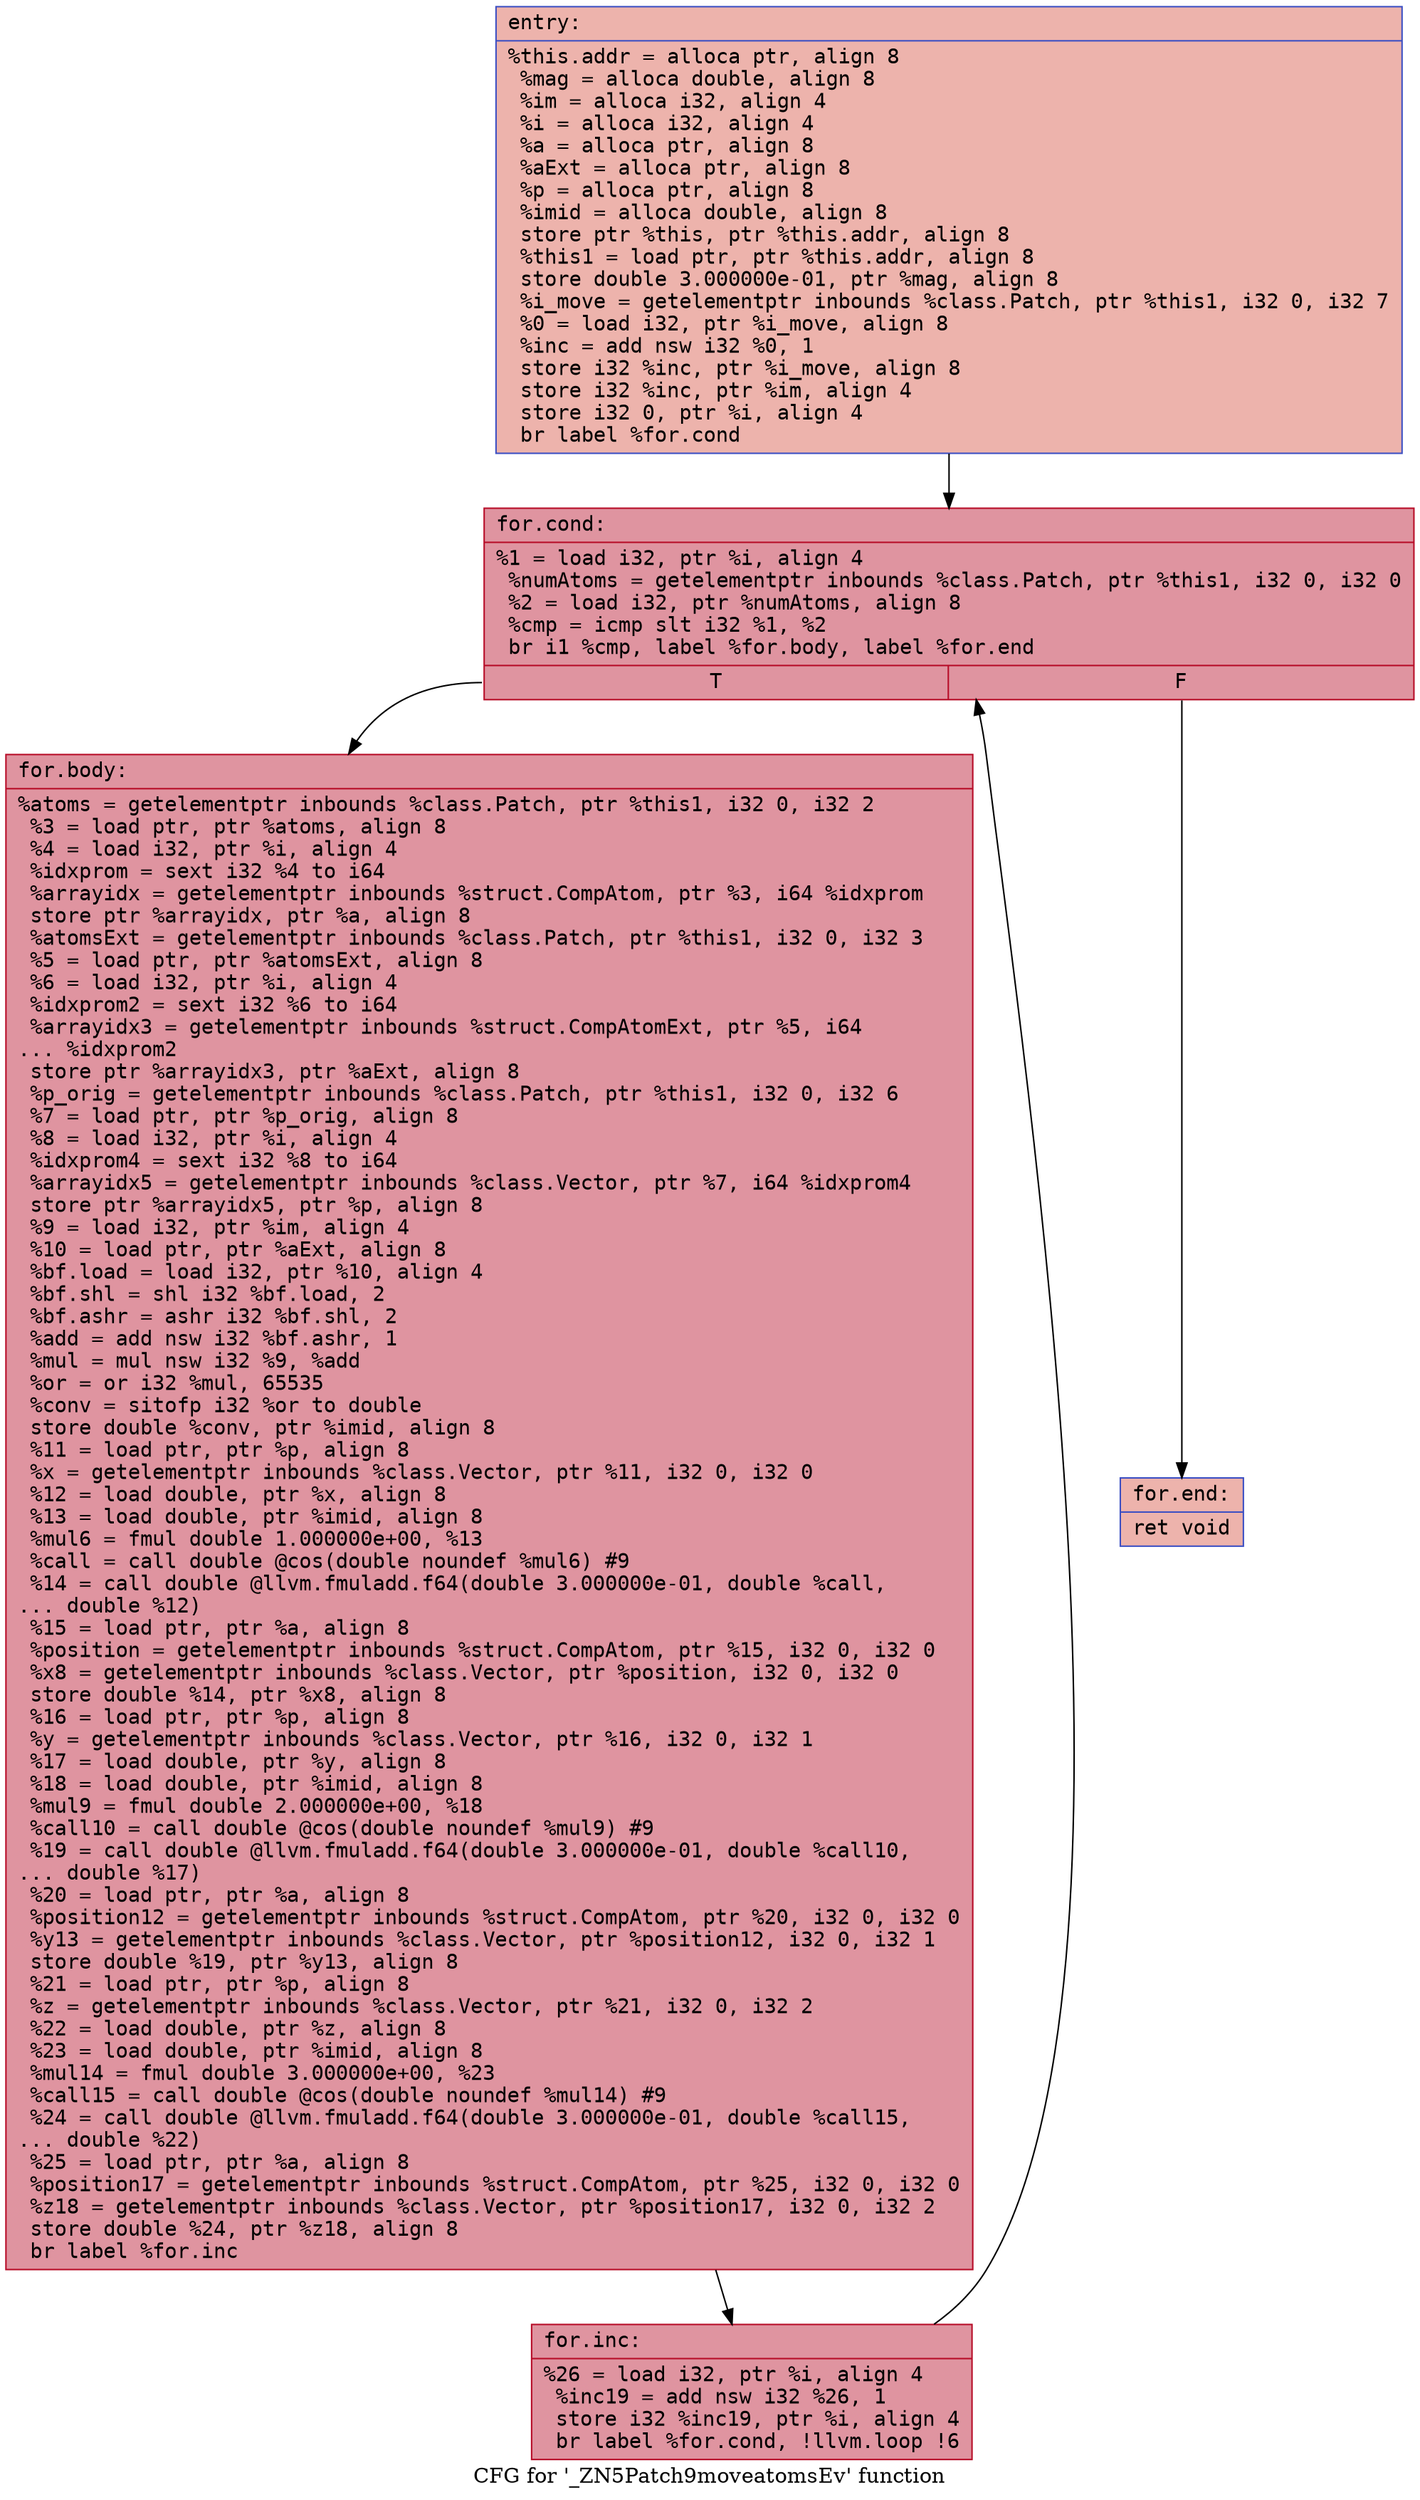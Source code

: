 digraph "CFG for '_ZN5Patch9moveatomsEv' function" {
	label="CFG for '_ZN5Patch9moveatomsEv' function";

	Node0x55fb27d62b70 [shape=record,color="#3d50c3ff", style=filled, fillcolor="#d6524470" fontname="Courier",label="{entry:\l|  %this.addr = alloca ptr, align 8\l  %mag = alloca double, align 8\l  %im = alloca i32, align 4\l  %i = alloca i32, align 4\l  %a = alloca ptr, align 8\l  %aExt = alloca ptr, align 8\l  %p = alloca ptr, align 8\l  %imid = alloca double, align 8\l  store ptr %this, ptr %this.addr, align 8\l  %this1 = load ptr, ptr %this.addr, align 8\l  store double 3.000000e-01, ptr %mag, align 8\l  %i_move = getelementptr inbounds %class.Patch, ptr %this1, i32 0, i32 7\l  %0 = load i32, ptr %i_move, align 8\l  %inc = add nsw i32 %0, 1\l  store i32 %inc, ptr %i_move, align 8\l  store i32 %inc, ptr %im, align 4\l  store i32 0, ptr %i, align 4\l  br label %for.cond\l}"];
	Node0x55fb27d62b70 -> Node0x55fb27d649d0[tooltip="entry -> for.cond\nProbability 100.00%" ];
	Node0x55fb27d649d0 [shape=record,color="#b70d28ff", style=filled, fillcolor="#b70d2870" fontname="Courier",label="{for.cond:\l|  %1 = load i32, ptr %i, align 4\l  %numAtoms = getelementptr inbounds %class.Patch, ptr %this1, i32 0, i32 0\l  %2 = load i32, ptr %numAtoms, align 8\l  %cmp = icmp slt i32 %1, %2\l  br i1 %cmp, label %for.body, label %for.end\l|{<s0>T|<s1>F}}"];
	Node0x55fb27d649d0:s0 -> Node0x55fb27d64d60[tooltip="for.cond -> for.body\nProbability 96.88%" ];
	Node0x55fb27d649d0:s1 -> Node0x55fb27d64de0[tooltip="for.cond -> for.end\nProbability 3.12%" ];
	Node0x55fb27d64d60 [shape=record,color="#b70d28ff", style=filled, fillcolor="#b70d2870" fontname="Courier",label="{for.body:\l|  %atoms = getelementptr inbounds %class.Patch, ptr %this1, i32 0, i32 2\l  %3 = load ptr, ptr %atoms, align 8\l  %4 = load i32, ptr %i, align 4\l  %idxprom = sext i32 %4 to i64\l  %arrayidx = getelementptr inbounds %struct.CompAtom, ptr %3, i64 %idxprom\l  store ptr %arrayidx, ptr %a, align 8\l  %atomsExt = getelementptr inbounds %class.Patch, ptr %this1, i32 0, i32 3\l  %5 = load ptr, ptr %atomsExt, align 8\l  %6 = load i32, ptr %i, align 4\l  %idxprom2 = sext i32 %6 to i64\l  %arrayidx3 = getelementptr inbounds %struct.CompAtomExt, ptr %5, i64\l... %idxprom2\l  store ptr %arrayidx3, ptr %aExt, align 8\l  %p_orig = getelementptr inbounds %class.Patch, ptr %this1, i32 0, i32 6\l  %7 = load ptr, ptr %p_orig, align 8\l  %8 = load i32, ptr %i, align 4\l  %idxprom4 = sext i32 %8 to i64\l  %arrayidx5 = getelementptr inbounds %class.Vector, ptr %7, i64 %idxprom4\l  store ptr %arrayidx5, ptr %p, align 8\l  %9 = load i32, ptr %im, align 4\l  %10 = load ptr, ptr %aExt, align 8\l  %bf.load = load i32, ptr %10, align 4\l  %bf.shl = shl i32 %bf.load, 2\l  %bf.ashr = ashr i32 %bf.shl, 2\l  %add = add nsw i32 %bf.ashr, 1\l  %mul = mul nsw i32 %9, %add\l  %or = or i32 %mul, 65535\l  %conv = sitofp i32 %or to double\l  store double %conv, ptr %imid, align 8\l  %11 = load ptr, ptr %p, align 8\l  %x = getelementptr inbounds %class.Vector, ptr %11, i32 0, i32 0\l  %12 = load double, ptr %x, align 8\l  %13 = load double, ptr %imid, align 8\l  %mul6 = fmul double 1.000000e+00, %13\l  %call = call double @cos(double noundef %mul6) #9\l  %14 = call double @llvm.fmuladd.f64(double 3.000000e-01, double %call,\l... double %12)\l  %15 = load ptr, ptr %a, align 8\l  %position = getelementptr inbounds %struct.CompAtom, ptr %15, i32 0, i32 0\l  %x8 = getelementptr inbounds %class.Vector, ptr %position, i32 0, i32 0\l  store double %14, ptr %x8, align 8\l  %16 = load ptr, ptr %p, align 8\l  %y = getelementptr inbounds %class.Vector, ptr %16, i32 0, i32 1\l  %17 = load double, ptr %y, align 8\l  %18 = load double, ptr %imid, align 8\l  %mul9 = fmul double 2.000000e+00, %18\l  %call10 = call double @cos(double noundef %mul9) #9\l  %19 = call double @llvm.fmuladd.f64(double 3.000000e-01, double %call10,\l... double %17)\l  %20 = load ptr, ptr %a, align 8\l  %position12 = getelementptr inbounds %struct.CompAtom, ptr %20, i32 0, i32 0\l  %y13 = getelementptr inbounds %class.Vector, ptr %position12, i32 0, i32 1\l  store double %19, ptr %y13, align 8\l  %21 = load ptr, ptr %p, align 8\l  %z = getelementptr inbounds %class.Vector, ptr %21, i32 0, i32 2\l  %22 = load double, ptr %z, align 8\l  %23 = load double, ptr %imid, align 8\l  %mul14 = fmul double 3.000000e+00, %23\l  %call15 = call double @cos(double noundef %mul14) #9\l  %24 = call double @llvm.fmuladd.f64(double 3.000000e-01, double %call15,\l... double %22)\l  %25 = load ptr, ptr %a, align 8\l  %position17 = getelementptr inbounds %struct.CompAtom, ptr %25, i32 0, i32 0\l  %z18 = getelementptr inbounds %class.Vector, ptr %position17, i32 0, i32 2\l  store double %24, ptr %z18, align 8\l  br label %for.inc\l}"];
	Node0x55fb27d64d60 -> Node0x55fb27d68360[tooltip="for.body -> for.inc\nProbability 100.00%" ];
	Node0x55fb27d68360 [shape=record,color="#b70d28ff", style=filled, fillcolor="#b70d2870" fontname="Courier",label="{for.inc:\l|  %26 = load i32, ptr %i, align 4\l  %inc19 = add nsw i32 %26, 1\l  store i32 %inc19, ptr %i, align 4\l  br label %for.cond, !llvm.loop !6\l}"];
	Node0x55fb27d68360 -> Node0x55fb27d649d0[tooltip="for.inc -> for.cond\nProbability 100.00%" ];
	Node0x55fb27d64de0 [shape=record,color="#3d50c3ff", style=filled, fillcolor="#d6524470" fontname="Courier",label="{for.end:\l|  ret void\l}"];
}
